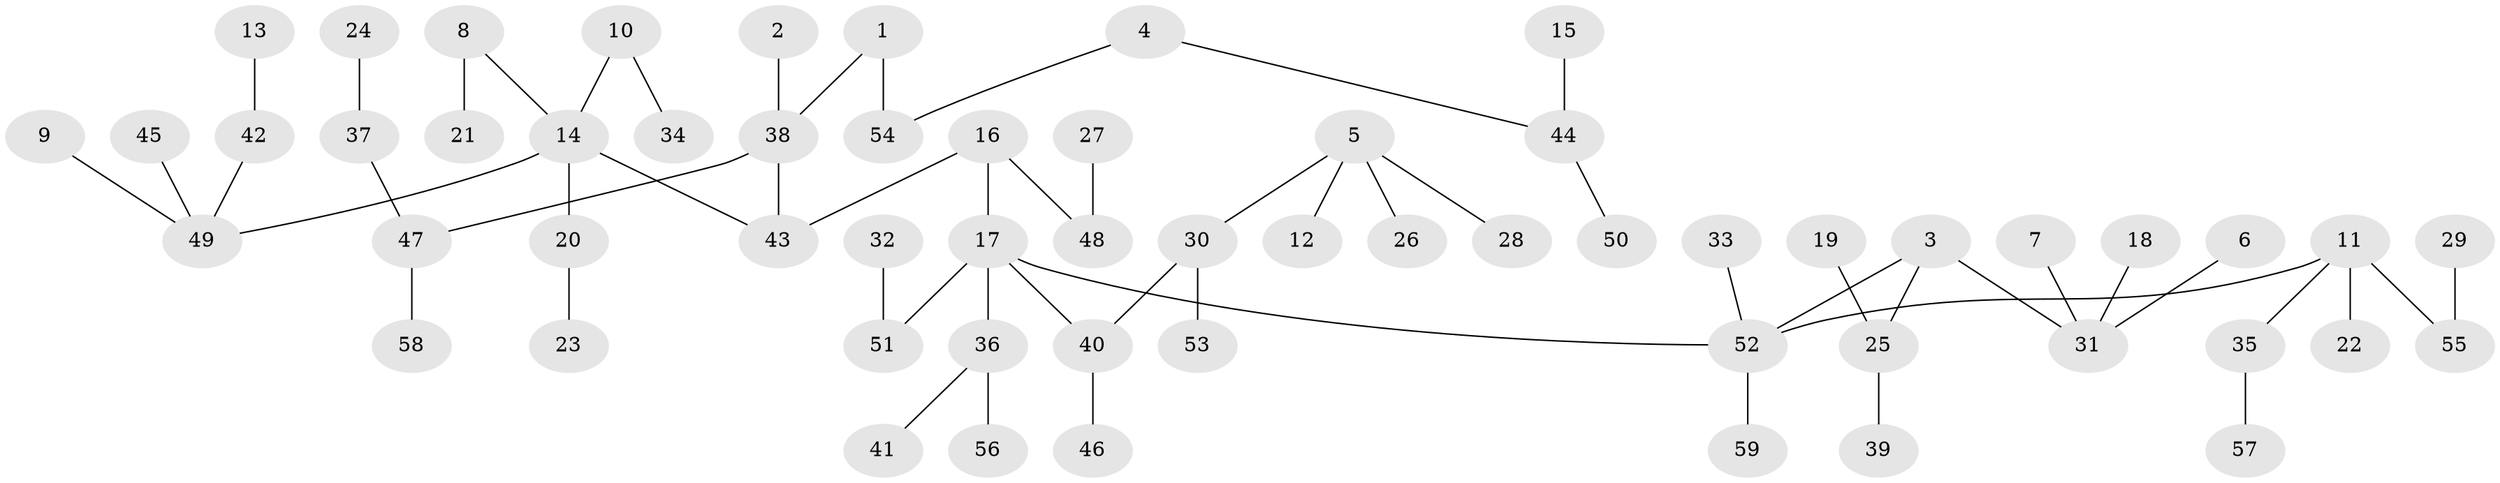 // original degree distribution, {6: 0.034013605442176874, 5: 0.04081632653061224, 7: 0.006802721088435374, 4: 0.05442176870748299, 3: 0.08843537414965986, 2: 0.272108843537415, 1: 0.5034013605442177}
// Generated by graph-tools (version 1.1) at 2025/37/03/04/25 23:37:22]
// undirected, 59 vertices, 58 edges
graph export_dot {
  node [color=gray90,style=filled];
  1;
  2;
  3;
  4;
  5;
  6;
  7;
  8;
  9;
  10;
  11;
  12;
  13;
  14;
  15;
  16;
  17;
  18;
  19;
  20;
  21;
  22;
  23;
  24;
  25;
  26;
  27;
  28;
  29;
  30;
  31;
  32;
  33;
  34;
  35;
  36;
  37;
  38;
  39;
  40;
  41;
  42;
  43;
  44;
  45;
  46;
  47;
  48;
  49;
  50;
  51;
  52;
  53;
  54;
  55;
  56;
  57;
  58;
  59;
  1 -- 38 [weight=1.0];
  1 -- 54 [weight=1.0];
  2 -- 38 [weight=1.0];
  3 -- 25 [weight=1.0];
  3 -- 31 [weight=1.0];
  3 -- 52 [weight=1.0];
  4 -- 44 [weight=1.0];
  4 -- 54 [weight=1.0];
  5 -- 12 [weight=1.0];
  5 -- 26 [weight=1.0];
  5 -- 28 [weight=1.0];
  5 -- 30 [weight=1.0];
  6 -- 31 [weight=1.0];
  7 -- 31 [weight=1.0];
  8 -- 14 [weight=1.0];
  8 -- 21 [weight=1.0];
  9 -- 49 [weight=1.0];
  10 -- 14 [weight=1.0];
  10 -- 34 [weight=1.0];
  11 -- 22 [weight=1.0];
  11 -- 35 [weight=1.0];
  11 -- 52 [weight=1.0];
  11 -- 55 [weight=1.0];
  13 -- 42 [weight=1.0];
  14 -- 20 [weight=1.0];
  14 -- 43 [weight=1.0];
  14 -- 49 [weight=1.0];
  15 -- 44 [weight=1.0];
  16 -- 17 [weight=1.0];
  16 -- 43 [weight=1.0];
  16 -- 48 [weight=1.0];
  17 -- 36 [weight=1.0];
  17 -- 40 [weight=1.0];
  17 -- 51 [weight=1.0];
  17 -- 52 [weight=1.0];
  18 -- 31 [weight=1.0];
  19 -- 25 [weight=1.0];
  20 -- 23 [weight=1.0];
  24 -- 37 [weight=1.0];
  25 -- 39 [weight=1.0];
  27 -- 48 [weight=1.0];
  29 -- 55 [weight=1.0];
  30 -- 40 [weight=1.0];
  30 -- 53 [weight=1.0];
  32 -- 51 [weight=1.0];
  33 -- 52 [weight=1.0];
  35 -- 57 [weight=1.0];
  36 -- 41 [weight=1.0];
  36 -- 56 [weight=1.0];
  37 -- 47 [weight=1.0];
  38 -- 43 [weight=1.0];
  38 -- 47 [weight=1.0];
  40 -- 46 [weight=1.0];
  42 -- 49 [weight=1.0];
  44 -- 50 [weight=1.0];
  45 -- 49 [weight=1.0];
  47 -- 58 [weight=1.0];
  52 -- 59 [weight=1.0];
}
